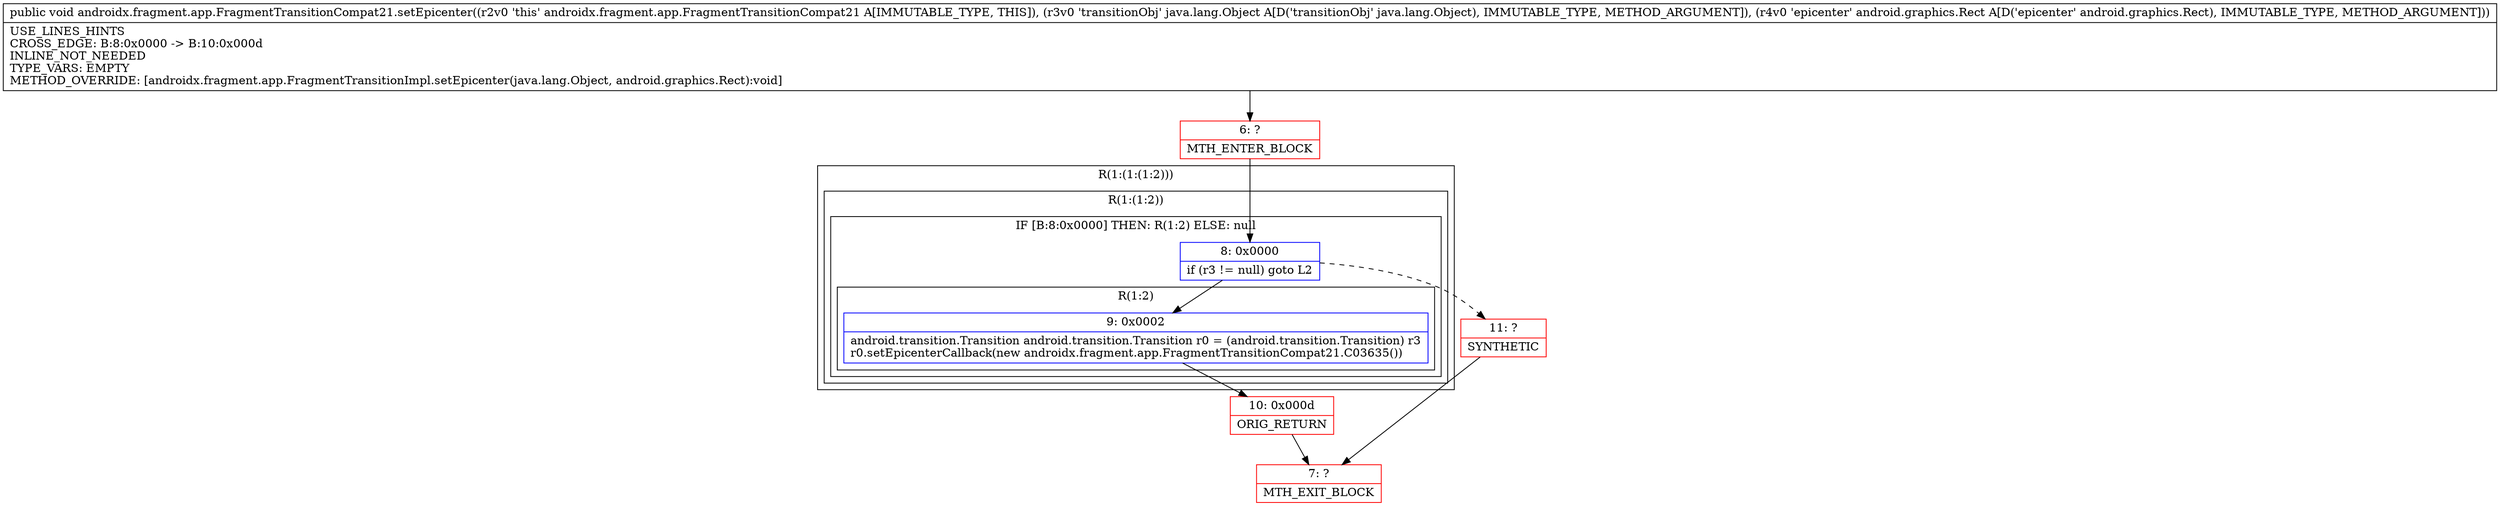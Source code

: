 digraph "CFG forandroidx.fragment.app.FragmentTransitionCompat21.setEpicenter(Ljava\/lang\/Object;Landroid\/graphics\/Rect;)V" {
subgraph cluster_Region_1325835909 {
label = "R(1:(1:(1:2)))";
node [shape=record,color=blue];
subgraph cluster_Region_149056762 {
label = "R(1:(1:2))";
node [shape=record,color=blue];
subgraph cluster_IfRegion_1947747037 {
label = "IF [B:8:0x0000] THEN: R(1:2) ELSE: null";
node [shape=record,color=blue];
Node_8 [shape=record,label="{8\:\ 0x0000|if (r3 != null) goto L2\l}"];
subgraph cluster_Region_691497952 {
label = "R(1:2)";
node [shape=record,color=blue];
Node_9 [shape=record,label="{9\:\ 0x0002|android.transition.Transition android.transition.Transition r0 = (android.transition.Transition) r3\lr0.setEpicenterCallback(new androidx.fragment.app.FragmentTransitionCompat21.C03635())\l}"];
}
}
}
}
Node_6 [shape=record,color=red,label="{6\:\ ?|MTH_ENTER_BLOCK\l}"];
Node_10 [shape=record,color=red,label="{10\:\ 0x000d|ORIG_RETURN\l}"];
Node_7 [shape=record,color=red,label="{7\:\ ?|MTH_EXIT_BLOCK\l}"];
Node_11 [shape=record,color=red,label="{11\:\ ?|SYNTHETIC\l}"];
MethodNode[shape=record,label="{public void androidx.fragment.app.FragmentTransitionCompat21.setEpicenter((r2v0 'this' androidx.fragment.app.FragmentTransitionCompat21 A[IMMUTABLE_TYPE, THIS]), (r3v0 'transitionObj' java.lang.Object A[D('transitionObj' java.lang.Object), IMMUTABLE_TYPE, METHOD_ARGUMENT]), (r4v0 'epicenter' android.graphics.Rect A[D('epicenter' android.graphics.Rect), IMMUTABLE_TYPE, METHOD_ARGUMENT]))  | USE_LINES_HINTS\lCROSS_EDGE: B:8:0x0000 \-\> B:10:0x000d\lINLINE_NOT_NEEDED\lTYPE_VARS: EMPTY\lMETHOD_OVERRIDE: [androidx.fragment.app.FragmentTransitionImpl.setEpicenter(java.lang.Object, android.graphics.Rect):void]\l}"];
MethodNode -> Node_6;Node_8 -> Node_9;
Node_8 -> Node_11[style=dashed];
Node_9 -> Node_10;
Node_6 -> Node_8;
Node_10 -> Node_7;
Node_11 -> Node_7;
}

